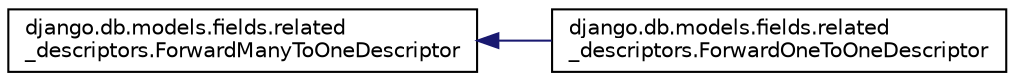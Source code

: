 digraph "Graphical Class Hierarchy"
{
 // LATEX_PDF_SIZE
  edge [fontname="Helvetica",fontsize="10",labelfontname="Helvetica",labelfontsize="10"];
  node [fontname="Helvetica",fontsize="10",shape=record];
  rankdir="LR";
  Node0 [label="django.db.models.fields.related\l_descriptors.ForwardManyToOneDescriptor",height=0.2,width=0.4,color="black", fillcolor="white", style="filled",URL="$d8/d45/classdjango_1_1db_1_1models_1_1fields_1_1related__descriptors_1_1_forward_many_to_one_descriptor.html",tooltip=" "];
  Node0 -> Node1 [dir="back",color="midnightblue",fontsize="10",style="solid",fontname="Helvetica"];
  Node1 [label="django.db.models.fields.related\l_descriptors.ForwardOneToOneDescriptor",height=0.2,width=0.4,color="black", fillcolor="white", style="filled",URL="$db/d3e/classdjango_1_1db_1_1models_1_1fields_1_1related__descriptors_1_1_forward_one_to_one_descriptor.html",tooltip=" "];
}
